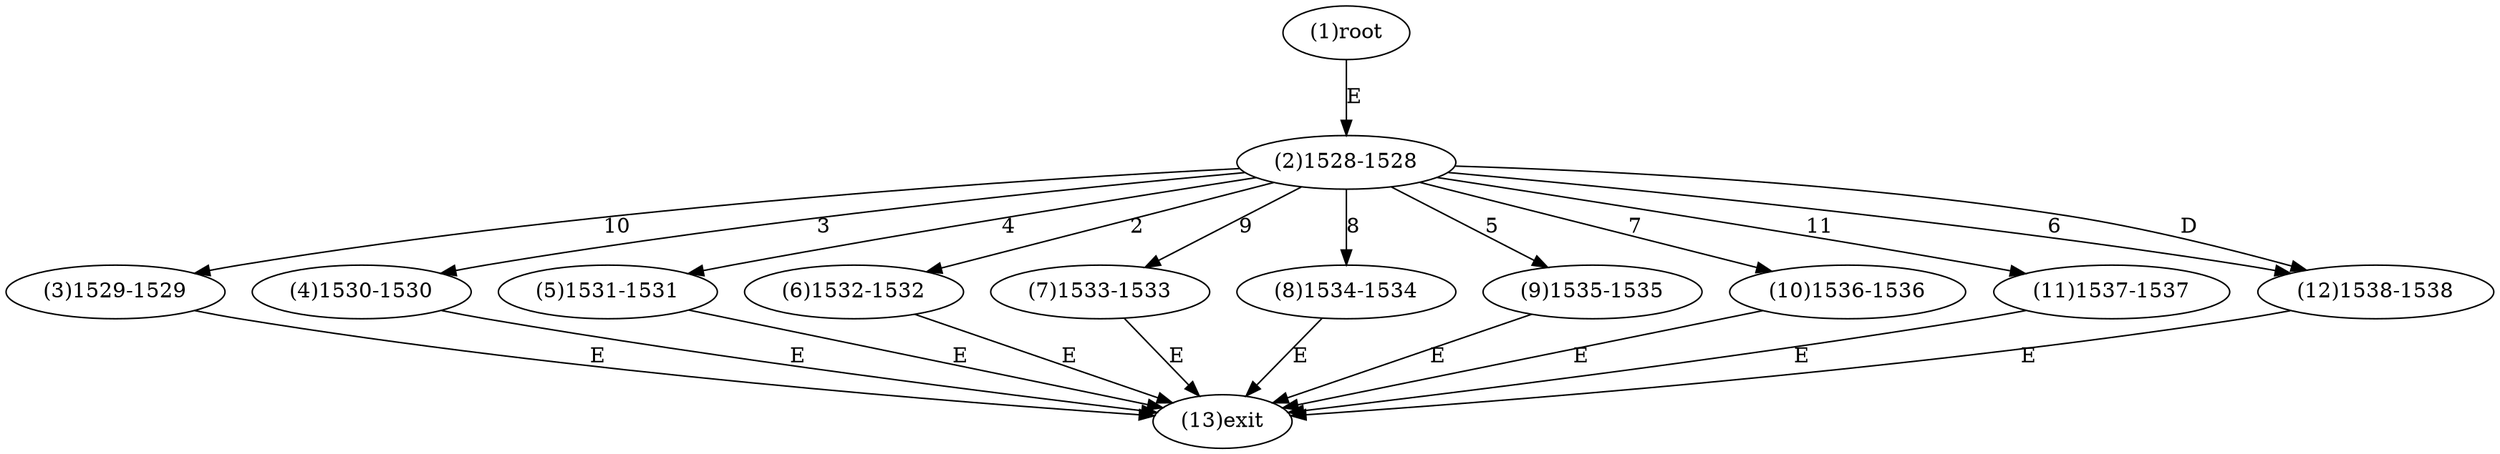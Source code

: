 digraph "" { 
1[ label="(1)root"];
2[ label="(2)1528-1528"];
3[ label="(3)1529-1529"];
4[ label="(4)1530-1530"];
5[ label="(5)1531-1531"];
6[ label="(6)1532-1532"];
7[ label="(7)1533-1533"];
8[ label="(8)1534-1534"];
9[ label="(9)1535-1535"];
10[ label="(10)1536-1536"];
11[ label="(11)1537-1537"];
12[ label="(12)1538-1538"];
13[ label="(13)exit"];
1->2[ label="E"];
2->6[ label="2"];
2->4[ label="3"];
2->5[ label="4"];
2->9[ label="5"];
2->12[ label="6"];
2->10[ label="7"];
2->8[ label="8"];
2->7[ label="9"];
2->3[ label="10"];
2->11[ label="11"];
2->12[ label="D"];
3->13[ label="E"];
4->13[ label="E"];
5->13[ label="E"];
6->13[ label="E"];
7->13[ label="E"];
8->13[ label="E"];
9->13[ label="E"];
10->13[ label="E"];
11->13[ label="E"];
12->13[ label="E"];
}